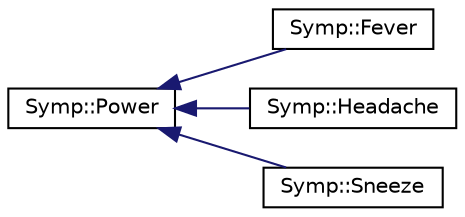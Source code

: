 digraph "Graphical Class Hierarchy"
{
  edge [fontname="Helvetica",fontsize="10",labelfontname="Helvetica",labelfontsize="10"];
  node [fontname="Helvetica",fontsize="10",shape=record];
  rankdir="LR";
  Node1 [label="Symp::Power",height=0.2,width=0.4,color="black", fillcolor="white", style="filled",URL="$class_symp_1_1_power.html"];
  Node1 -> Node2 [dir="back",color="midnightblue",fontsize="10",style="solid",fontname="Helvetica"];
  Node2 [label="Symp::Fever",height=0.2,width=0.4,color="black", fillcolor="white", style="filled",URL="$class_symp_1_1_fever.html"];
  Node1 -> Node3 [dir="back",color="midnightblue",fontsize="10",style="solid",fontname="Helvetica"];
  Node3 [label="Symp::Headache",height=0.2,width=0.4,color="black", fillcolor="white", style="filled",URL="$class_symp_1_1_headache.html"];
  Node1 -> Node4 [dir="back",color="midnightblue",fontsize="10",style="solid",fontname="Helvetica"];
  Node4 [label="Symp::Sneeze",height=0.2,width=0.4,color="black", fillcolor="white", style="filled",URL="$class_symp_1_1_sneeze.html"];
}
